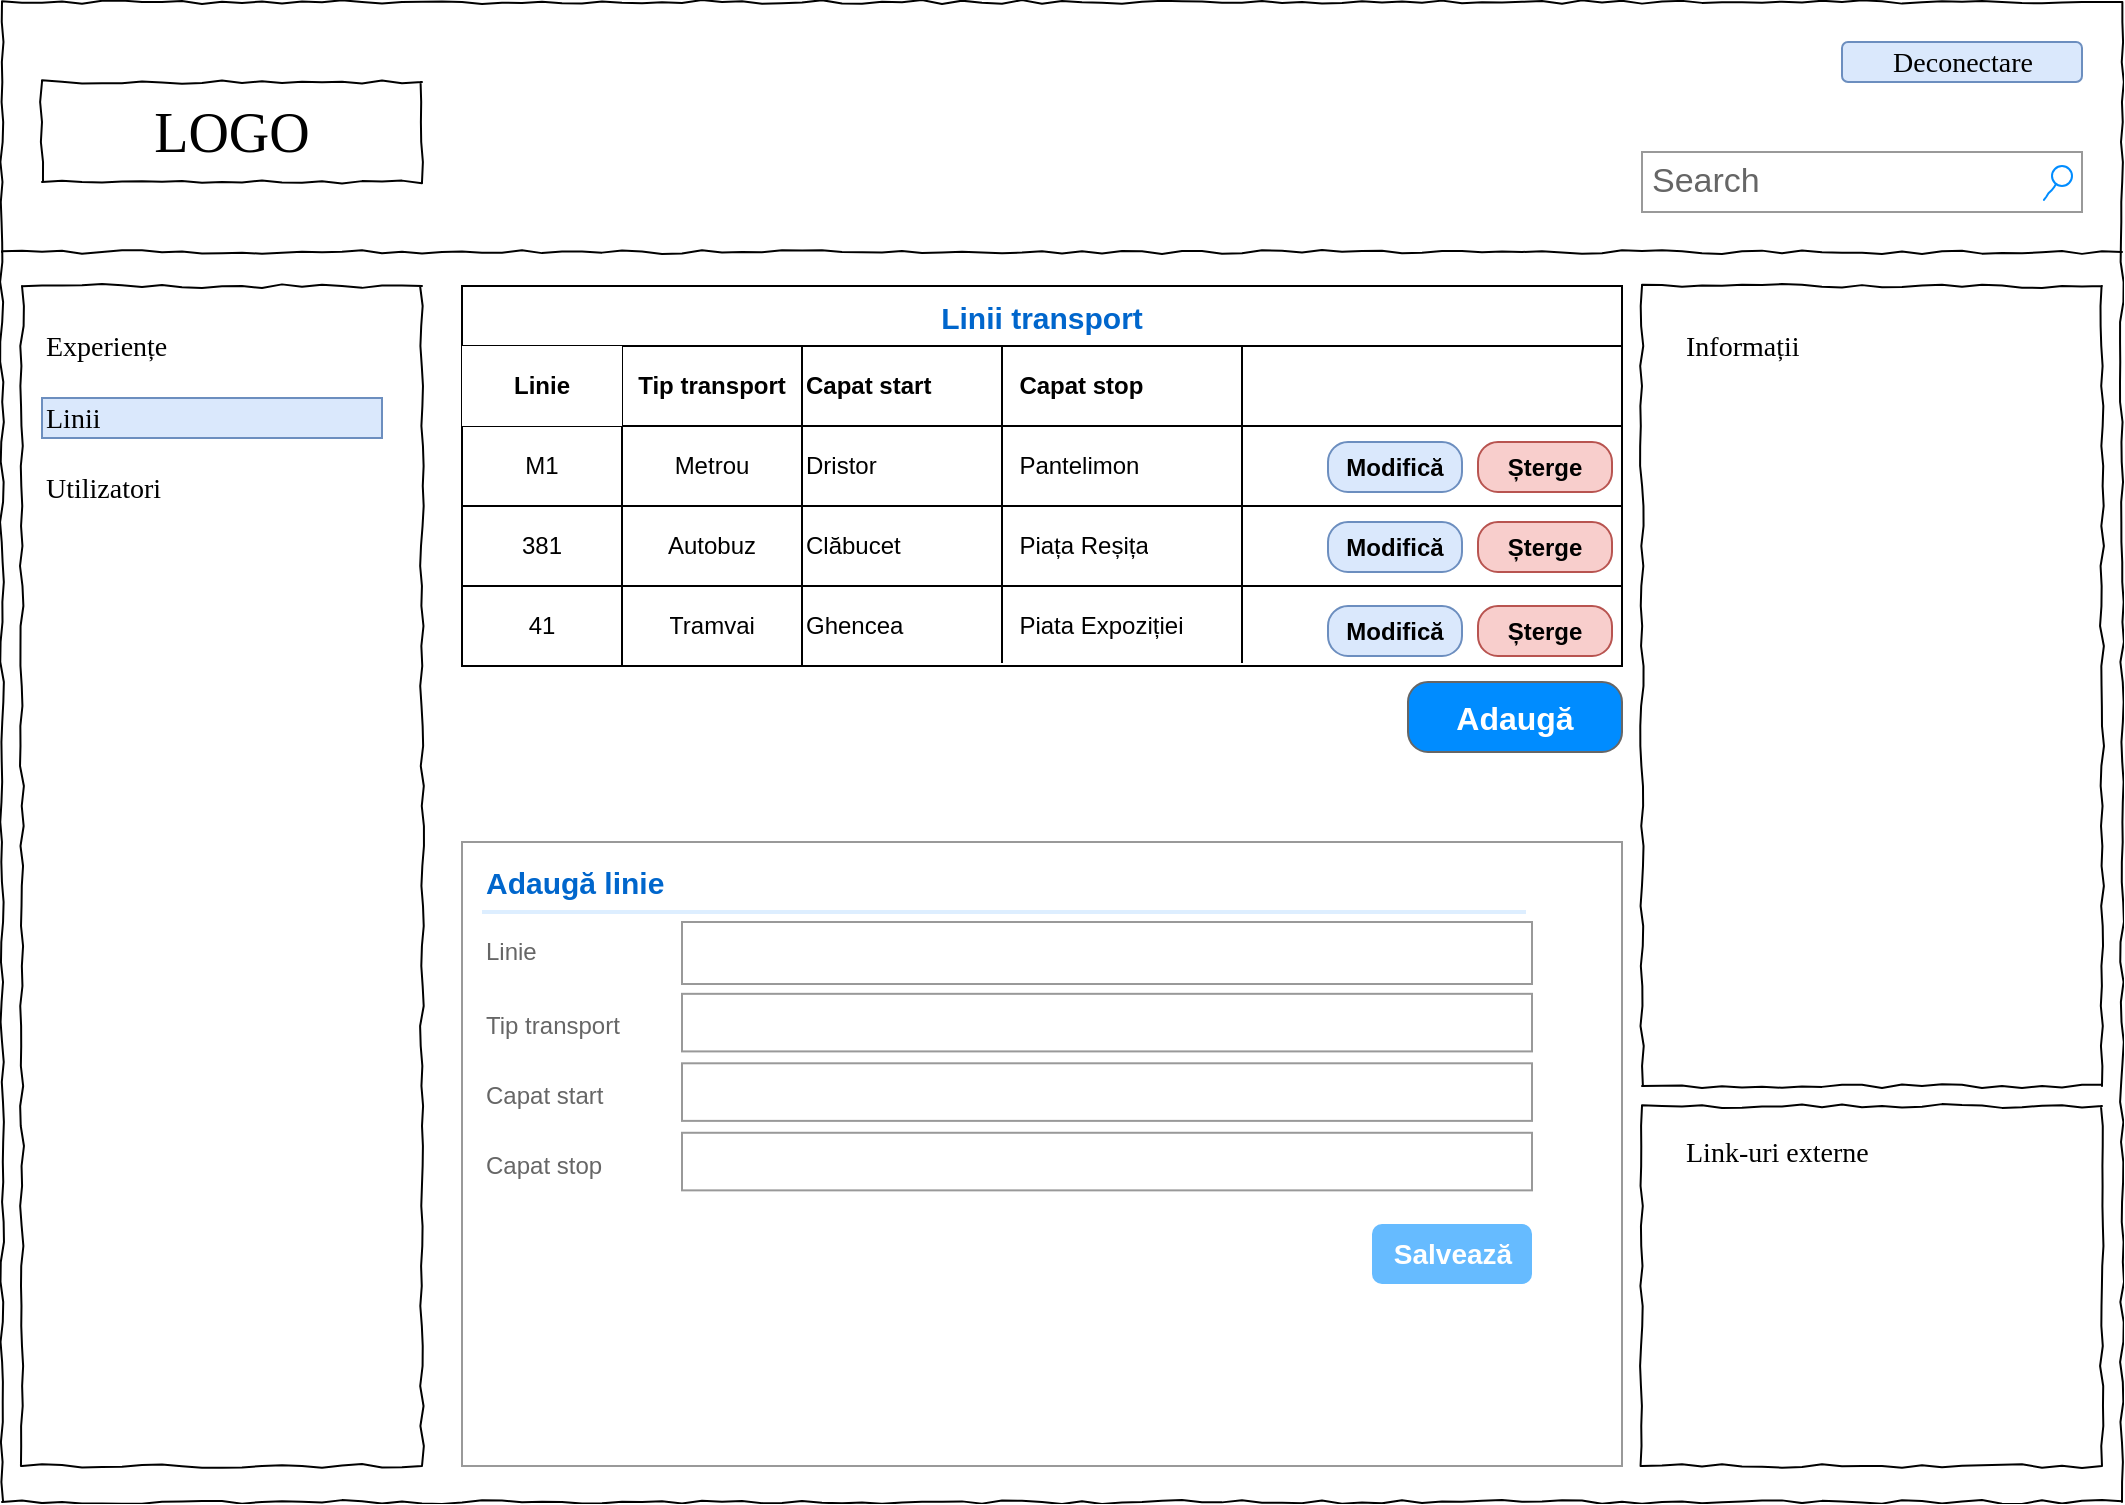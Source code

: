 <mxfile version="20.3.0" type="device"><diagram name="Page-1" id="03018318-947c-dd8e-b7a3-06fadd420f32"><mxGraphModel dx="1102" dy="865" grid="1" gridSize="10" guides="1" tooltips="1" connect="1" arrows="1" fold="1" page="1" pageScale="1" pageWidth="1100" pageHeight="850" background="none" math="0" shadow="0"><root><mxCell id="0"/><mxCell id="1" parent="0"/><mxCell id="677b7b8949515195-1" value="" style="whiteSpace=wrap;html=1;rounded=0;shadow=0;labelBackgroundColor=none;strokeColor=#000000;strokeWidth=1;fillColor=none;fontFamily=Verdana;fontSize=12;fontColor=#000000;align=center;comic=1;" parent="1" vertex="1"><mxGeometry x="20" y="20" width="1060" height="750" as="geometry"/></mxCell><mxCell id="677b7b8949515195-2" value="LOGO" style="whiteSpace=wrap;html=1;rounded=0;shadow=0;labelBackgroundColor=none;strokeWidth=1;fontFamily=Verdana;fontSize=28;align=center;comic=1;" parent="1" vertex="1"><mxGeometry x="40" y="60" width="190" height="50" as="geometry"/></mxCell><mxCell id="677b7b8949515195-3" value="Search" style="strokeWidth=1;shadow=0;dashed=0;align=center;html=1;shape=mxgraph.mockup.forms.searchBox;strokeColor=#999999;mainText=;strokeColor2=#008cff;fontColor=#666666;fontSize=17;align=left;spacingLeft=3;rounded=0;labelBackgroundColor=none;comic=1;" parent="1" vertex="1"><mxGeometry x="840" y="95" width="220" height="30" as="geometry"/></mxCell><mxCell id="677b7b8949515195-7" value="Deconectare" style="text;html=1;points=[];align=center;verticalAlign=top;spacingTop=-4;fontSize=14;fontFamily=Verdana;fillColor=#dae8fc;strokeColor=#6c8ebf;rounded=1;" parent="1" vertex="1"><mxGeometry x="940" y="40" width="120" height="20" as="geometry"/></mxCell><mxCell id="677b7b8949515195-8" value="" style="whiteSpace=wrap;html=1;rounded=0;shadow=0;labelBackgroundColor=none;strokeWidth=1;fillColor=none;fontFamily=Verdana;fontSize=12;align=center;comic=1;" parent="1" vertex="1"><mxGeometry x="30" y="162" width="200" height="590" as="geometry"/></mxCell><mxCell id="677b7b8949515195-9" value="" style="line;strokeWidth=1;html=1;rounded=0;shadow=0;labelBackgroundColor=none;fillColor=none;fontFamily=Verdana;fontSize=14;fontColor=#000000;align=center;comic=1;" parent="1" vertex="1"><mxGeometry x="20" y="140" width="1060" height="10" as="geometry"/></mxCell><mxCell id="677b7b8949515195-25" value="" style="whiteSpace=wrap;html=1;rounded=0;shadow=0;labelBackgroundColor=none;strokeWidth=1;fillColor=none;fontFamily=Verdana;fontSize=12;align=center;comic=1;" parent="1" vertex="1"><mxGeometry x="840" y="162" width="230" height="400" as="geometry"/></mxCell><mxCell id="677b7b8949515195-26" value="" style="whiteSpace=wrap;html=1;rounded=0;shadow=0;labelBackgroundColor=none;strokeWidth=1;fillColor=none;fontFamily=Verdana;fontSize=12;align=center;comic=1;" parent="1" vertex="1"><mxGeometry x="840" y="572" width="230" height="180" as="geometry"/></mxCell><mxCell id="677b7b8949515195-27" value="Experiențe" style="text;html=1;points=[];align=left;verticalAlign=top;spacingTop=-4;fontSize=14;fontFamily=Verdana;fillColor=none;strokeColor=none;" parent="1" vertex="1"><mxGeometry x="40" y="182" width="170" height="20" as="geometry"/></mxCell><mxCell id="677b7b8949515195-28" value="Linii" style="text;html=1;points=[];align=left;verticalAlign=top;spacingTop=-4;fontSize=14;fontFamily=Verdana;fillColor=#dae8fc;strokeColor=#6c8ebf;" parent="1" vertex="1"><mxGeometry x="40" y="218" width="170" height="20" as="geometry"/></mxCell><mxCell id="677b7b8949515195-29" value="Utilizatori" style="text;html=1;points=[];align=left;verticalAlign=top;spacingTop=-4;fontSize=14;fontFamily=Verdana" parent="1" vertex="1"><mxGeometry x="40" y="253" width="170" height="20" as="geometry"/></mxCell><mxCell id="677b7b8949515195-42" value="Link-uri externe" style="text;html=1;points=[];align=left;verticalAlign=top;spacingTop=-4;fontSize=14;fontFamily=Verdana" parent="1" vertex="1"><mxGeometry x="860" y="585" width="170" height="20" as="geometry"/></mxCell><mxCell id="677b7b8949515195-44" value="Informații" style="text;html=1;points=[];align=left;verticalAlign=top;spacingTop=-4;fontSize=14;fontFamily=Verdana" parent="1" vertex="1"><mxGeometry x="860" y="182" width="170" height="20" as="geometry"/></mxCell><mxCell id="Ou275GUrdAD5kwG1LK3D-1" value="Linii transport" style="shape=table;startSize=30;container=1;collapsible=0;childLayout=tableLayout;fontStyle=1;align=center;fontSize=15;fontColor=#0066CC;" parent="1" vertex="1"><mxGeometry x="250" y="162" width="580" height="190" as="geometry"/></mxCell><mxCell id="Ou275GUrdAD5kwG1LK3D-2" value="" style="shape=tableRow;horizontal=0;startSize=0;swimlaneHead=0;swimlaneBody=0;top=0;left=0;bottom=0;right=0;collapsible=0;dropTarget=0;fillColor=none;points=[[0,0.5],[1,0.5]];portConstraint=eastwest;" parent="Ou275GUrdAD5kwG1LK3D-1" vertex="1"><mxGeometry y="30" width="580" height="40" as="geometry"/></mxCell><mxCell id="Ou275GUrdAD5kwG1LK3D-3" value="Linie" style="shape=partialRectangle;html=1;whiteSpace=wrap;connectable=0;fillColor=default;top=0;left=0;bottom=0;right=0;overflow=hidden;fontStyle=1" parent="Ou275GUrdAD5kwG1LK3D-2" vertex="1"><mxGeometry width="80" height="40" as="geometry"><mxRectangle width="80" height="40" as="alternateBounds"/></mxGeometry></mxCell><mxCell id="Ou275GUrdAD5kwG1LK3D-4" value="Tip transport" style="shape=partialRectangle;html=1;whiteSpace=wrap;connectable=0;fillColor=none;top=0;left=0;bottom=0;right=0;overflow=hidden;fontStyle=1" parent="Ou275GUrdAD5kwG1LK3D-2" vertex="1"><mxGeometry x="80" width="90" height="40" as="geometry"><mxRectangle width="90" height="40" as="alternateBounds"/></mxGeometry></mxCell><mxCell id="Ou275GUrdAD5kwG1LK3D-5" value="Capat start&lt;span style=&quot;white-space: pre;&quot;&gt;&#9;&lt;/span&gt;&lt;span style=&quot;white-space: pre;&quot;&gt;&#9;&lt;/span&gt;Capat stop" style="shape=partialRectangle;html=1;whiteSpace=wrap;connectable=0;fillColor=none;top=0;left=0;bottom=0;right=0;overflow=hidden;align=left;fontStyle=1" parent="Ou275GUrdAD5kwG1LK3D-2" vertex="1"><mxGeometry x="170" width="410" height="40" as="geometry"><mxRectangle width="410" height="40" as="alternateBounds"/></mxGeometry></mxCell><mxCell id="Ou275GUrdAD5kwG1LK3D-6" value="" style="shape=tableRow;horizontal=0;startSize=0;swimlaneHead=0;swimlaneBody=0;top=0;left=0;bottom=0;right=0;collapsible=0;dropTarget=0;fillColor=none;points=[[0,0.5],[1,0.5]];portConstraint=eastwest;" parent="Ou275GUrdAD5kwG1LK3D-1" vertex="1"><mxGeometry y="70" width="580" height="40" as="geometry"/></mxCell><mxCell id="Ou275GUrdAD5kwG1LK3D-7" value="M1" style="shape=partialRectangle;html=1;whiteSpace=wrap;connectable=0;fillColor=none;top=0;left=0;bottom=0;right=0;overflow=hidden;" parent="Ou275GUrdAD5kwG1LK3D-6" vertex="1"><mxGeometry width="80" height="40" as="geometry"><mxRectangle width="80" height="40" as="alternateBounds"/></mxGeometry></mxCell><mxCell id="Ou275GUrdAD5kwG1LK3D-8" value="Metrou" style="shape=partialRectangle;html=1;whiteSpace=wrap;connectable=0;fillColor=none;top=0;left=0;bottom=0;right=0;overflow=hidden;" parent="Ou275GUrdAD5kwG1LK3D-6" vertex="1"><mxGeometry x="80" width="90" height="40" as="geometry"><mxRectangle width="90" height="40" as="alternateBounds"/></mxGeometry></mxCell><mxCell id="Ou275GUrdAD5kwG1LK3D-9" value="Dristor&lt;span style=&quot;white-space: pre;&quot;&gt;&#9;&lt;/span&gt;&lt;span style=&quot;white-space: pre;&quot;&gt;&#9;&lt;/span&gt;&lt;span style=&quot;white-space: pre;&quot;&gt;&#9;&lt;/span&gt;Pantelimon" style="shape=partialRectangle;html=1;whiteSpace=wrap;connectable=0;fillColor=none;top=0;left=0;bottom=0;right=0;overflow=hidden;align=left;" parent="Ou275GUrdAD5kwG1LK3D-6" vertex="1"><mxGeometry x="170" width="410" height="40" as="geometry"><mxRectangle width="410" height="40" as="alternateBounds"/></mxGeometry></mxCell><mxCell id="O4532p2VgqEjAG5KP4Ny-5" value="" style="shape=tableRow;horizontal=0;startSize=0;swimlaneHead=0;swimlaneBody=0;top=0;left=0;bottom=0;right=0;collapsible=0;dropTarget=0;fillColor=none;points=[[0,0.5],[1,0.5]];portConstraint=eastwest;" vertex="1" parent="Ou275GUrdAD5kwG1LK3D-1"><mxGeometry y="110" width="580" height="40" as="geometry"/></mxCell><mxCell id="O4532p2VgqEjAG5KP4Ny-6" value="381" style="shape=partialRectangle;html=1;whiteSpace=wrap;connectable=0;fillColor=none;top=0;left=0;bottom=0;right=0;overflow=hidden;" vertex="1" parent="O4532p2VgqEjAG5KP4Ny-5"><mxGeometry width="80" height="40" as="geometry"><mxRectangle width="80" height="40" as="alternateBounds"/></mxGeometry></mxCell><mxCell id="O4532p2VgqEjAG5KP4Ny-7" value="Autobuz" style="shape=partialRectangle;html=1;whiteSpace=wrap;connectable=0;fillColor=none;top=0;left=0;bottom=0;right=0;overflow=hidden;" vertex="1" parent="O4532p2VgqEjAG5KP4Ny-5"><mxGeometry x="80" width="90" height="40" as="geometry"><mxRectangle width="90" height="40" as="alternateBounds"/></mxGeometry></mxCell><mxCell id="O4532p2VgqEjAG5KP4Ny-8" value="Clăbucet&lt;span style=&quot;white-space: pre;&quot;&gt;&#9;&lt;/span&gt;&lt;span style=&quot;white-space: pre;&quot;&gt;&#9;&lt;/span&gt;&lt;span style=&quot;white-space: pre;&quot;&gt;&#9;&lt;/span&gt;Piața Reșița" style="shape=partialRectangle;html=1;whiteSpace=wrap;connectable=0;fillColor=none;top=0;left=0;bottom=0;right=0;overflow=hidden;align=left;" vertex="1" parent="O4532p2VgqEjAG5KP4Ny-5"><mxGeometry x="170" width="410" height="40" as="geometry"><mxRectangle width="410" height="40" as="alternateBounds"/></mxGeometry></mxCell><mxCell id="O4532p2VgqEjAG5KP4Ny-9" value="" style="shape=tableRow;horizontal=0;startSize=0;swimlaneHead=0;swimlaneBody=0;top=0;left=0;bottom=0;right=0;collapsible=0;dropTarget=0;fillColor=none;points=[[0,0.5],[1,0.5]];portConstraint=eastwest;" vertex="1" parent="Ou275GUrdAD5kwG1LK3D-1"><mxGeometry y="150" width="580" height="40" as="geometry"/></mxCell><mxCell id="O4532p2VgqEjAG5KP4Ny-10" value="41" style="shape=partialRectangle;html=1;whiteSpace=wrap;connectable=0;fillColor=none;top=0;left=0;bottom=0;right=0;overflow=hidden;" vertex="1" parent="O4532p2VgqEjAG5KP4Ny-9"><mxGeometry width="80" height="40" as="geometry"><mxRectangle width="80" height="40" as="alternateBounds"/></mxGeometry></mxCell><mxCell id="O4532p2VgqEjAG5KP4Ny-11" value="Tramvai" style="shape=partialRectangle;html=1;whiteSpace=wrap;connectable=0;fillColor=none;top=0;left=0;bottom=0;right=0;overflow=hidden;" vertex="1" parent="O4532p2VgqEjAG5KP4Ny-9"><mxGeometry x="80" width="90" height="40" as="geometry"><mxRectangle width="90" height="40" as="alternateBounds"/></mxGeometry></mxCell><mxCell id="O4532p2VgqEjAG5KP4Ny-12" value="Ghencea&lt;span style=&quot;white-space: pre;&quot;&gt;&#9;&lt;/span&gt;&lt;span style=&quot;white-space: pre;&quot;&gt;&#9;&lt;/span&gt;&lt;span style=&quot;white-space: pre;&quot;&gt;&#9;&lt;/span&gt;Piata Expoziției" style="shape=partialRectangle;html=1;whiteSpace=wrap;connectable=0;fillColor=none;top=0;left=0;bottom=0;right=0;overflow=hidden;align=left;" vertex="1" parent="O4532p2VgqEjAG5KP4Ny-9"><mxGeometry x="170" width="410" height="40" as="geometry"><mxRectangle width="410" height="40" as="alternateBounds"/></mxGeometry></mxCell><mxCell id="Ou275GUrdAD5kwG1LK3D-14" value="Adaugă" style="strokeWidth=1;shadow=0;dashed=0;align=center;html=1;shape=mxgraph.mockup.buttons.button;strokeColor=#666666;fontColor=#ffffff;mainText=;buttonStyle=round;fontSize=16;fontStyle=1;fillColor=#008cff;whiteSpace=wrap;" parent="1" vertex="1"><mxGeometry x="723" y="360" width="107" height="35" as="geometry"/></mxCell><mxCell id="Ou275GUrdAD5kwG1LK3D-15" value="" style="strokeWidth=1;shadow=0;dashed=0;align=center;html=1;shape=mxgraph.mockup.forms.rrect;rSize=0;strokeColor=#999999;fillColor=#ffffff;fontSize=11;" parent="1" vertex="1"><mxGeometry x="250" y="440" width="580" height="312" as="geometry"/></mxCell><mxCell id="Ou275GUrdAD5kwG1LK3D-16" value="Adaugă linie" style="strokeWidth=1;shadow=0;dashed=0;align=center;html=1;shape=mxgraph.mockup.forms.anchor;fontSize=15;fontColor=#0066CC;align=left;resizeWidth=1;spacingLeft=0;fontStyle=1;labelBackgroundColor=default;" parent="Ou275GUrdAD5kwG1LK3D-15" vertex="1"><mxGeometry width="290" height="20" relative="1" as="geometry"><mxPoint x="10" y="10" as="offset"/></mxGeometry></mxCell><mxCell id="Ou275GUrdAD5kwG1LK3D-17" value="" style="shape=line;strokeColor=#ddeeff;strokeWidth=2;html=1;resizeWidth=1;" parent="Ou275GUrdAD5kwG1LK3D-15" vertex="1"><mxGeometry width="522" height="10" relative="1" as="geometry"><mxPoint x="10" y="30" as="offset"/></mxGeometry></mxCell><mxCell id="O4532p2VgqEjAG5KP4Ny-13" value="Adaugă linie" style="strokeWidth=1;shadow=0;dashed=0;align=center;html=1;shape=mxgraph.mockup.forms.anchor;fontSize=15;fontColor=#0066CC;align=left;resizeWidth=1;spacingLeft=0;fontStyle=1;labelBackgroundColor=default;" vertex="1" parent="Ou275GUrdAD5kwG1LK3D-15"><mxGeometry width="290" height="20" relative="1" as="geometry"><mxPoint x="10" y="10" as="offset"/></mxGeometry></mxCell><mxCell id="Ou275GUrdAD5kwG1LK3D-50" value="Modifică" style="strokeWidth=1;shadow=0;dashed=0;align=center;html=1;shape=mxgraph.mockup.buttons.button;strokeColor=#6c8ebf;mainText=;buttonStyle=round;fontSize=12;fontStyle=1;fillColor=#dae8fc;whiteSpace=wrap;" parent="1" vertex="1"><mxGeometry x="683" y="322" width="67" height="25" as="geometry"/></mxCell><mxCell id="Ou275GUrdAD5kwG1LK3D-51" value="Șterge" style="strokeWidth=1;shadow=0;dashed=0;align=center;html=1;shape=mxgraph.mockup.buttons.button;strokeColor=#b85450;mainText=;buttonStyle=round;fontSize=12;fontStyle=1;fillColor=#f8cecc;whiteSpace=wrap;" parent="1" vertex="1"><mxGeometry x="758" y="322" width="67" height="25" as="geometry"/></mxCell><mxCell id="Ou275GUrdAD5kwG1LK3D-53" value="Modifică" style="strokeWidth=1;shadow=0;dashed=0;align=center;html=1;shape=mxgraph.mockup.buttons.button;strokeColor=#6c8ebf;mainText=;buttonStyle=round;fontSize=12;fontStyle=1;fillColor=#dae8fc;whiteSpace=wrap;" parent="1" vertex="1"><mxGeometry x="683" y="240" width="67" height="25" as="geometry"/></mxCell><mxCell id="Ou275GUrdAD5kwG1LK3D-54" value="Șterge" style="strokeWidth=1;shadow=0;dashed=0;align=center;html=1;shape=mxgraph.mockup.buttons.button;strokeColor=#b85450;mainText=;buttonStyle=round;fontSize=12;fontStyle=1;fillColor=#f8cecc;whiteSpace=wrap;" parent="1" vertex="1"><mxGeometry x="758" y="240" width="67" height="25" as="geometry"/></mxCell><mxCell id="Ou275GUrdAD5kwG1LK3D-56" value="Modifică" style="strokeWidth=1;shadow=0;dashed=0;align=center;html=1;shape=mxgraph.mockup.buttons.button;strokeColor=#6c8ebf;mainText=;buttonStyle=round;fontSize=12;fontStyle=1;fillColor=#dae8fc;whiteSpace=wrap;" parent="1" vertex="1"><mxGeometry x="683" y="280" width="67" height="25" as="geometry"/></mxCell><mxCell id="Ou275GUrdAD5kwG1LK3D-57" value="Șterge" style="strokeWidth=1;shadow=0;dashed=0;align=center;html=1;shape=mxgraph.mockup.buttons.button;strokeColor=#b85450;mainText=;buttonStyle=round;fontSize=12;fontStyle=1;fillColor=#f8cecc;whiteSpace=wrap;" parent="1" vertex="1"><mxGeometry x="758" y="280" width="67" height="25" as="geometry"/></mxCell><mxCell id="O4532p2VgqEjAG5KP4Ny-36" value="Salvează" style="strokeWidth=1;shadow=0;dashed=0;align=center;html=1;shape=mxgraph.mockup.forms.rrect;rSize=5;strokeColor=none;fontColor=#ffffff;fillColor=#66bbff;fontSize=14;fontStyle=1;" vertex="1" parent="1"><mxGeometry x="705" y="631" width="80" height="30" as="geometry"/></mxCell><mxCell id="O4532p2VgqEjAG5KP4Ny-37" value="Tip transport" style="strokeWidth=1;shadow=0;dashed=0;align=center;html=1;shape=mxgraph.mockup.forms.anchor;fontSize=12;fontColor=#666666;align=left;resizeWidth=1;spacingLeft=0;" vertex="1" parent="1"><mxGeometry x="260" y="520.52" width="80" height="23.03" as="geometry"/></mxCell><mxCell id="O4532p2VgqEjAG5KP4Ny-38" value="" style="strokeWidth=1;shadow=0;dashed=0;align=center;html=1;shape=mxgraph.mockup.forms.rrect;rSize=0;strokeColor=#999999;fontColor=#666666;align=left;spacingLeft=5;resizeWidth=1;" vertex="1" parent="1"><mxGeometry x="360" y="515.914" width="425" height="28.788" as="geometry"/></mxCell><mxCell id="O4532p2VgqEjAG5KP4Ny-39" value="Capat start" style="strokeWidth=1;shadow=0;dashed=0;align=center;html=1;shape=mxgraph.mockup.forms.anchor;fontSize=12;fontColor=#666666;align=left;resizeWidth=1;spacingLeft=0;" vertex="1" parent="1"><mxGeometry x="260" y="555.258" width="80" height="23.03" as="geometry"/></mxCell><mxCell id="O4532p2VgqEjAG5KP4Ny-40" value="" style="strokeWidth=1;shadow=0;dashed=0;align=center;html=1;shape=mxgraph.mockup.forms.rrect;rSize=0;strokeColor=#999999;fontColor=#666666;align=left;spacingLeft=5;resizeWidth=1;" vertex="1" parent="1"><mxGeometry x="360" y="550.652" width="425" height="28.788" as="geometry"/></mxCell><mxCell id="O4532p2VgqEjAG5KP4Ny-41" value="Capat stop" style="strokeWidth=1;shadow=0;dashed=0;align=center;html=1;shape=mxgraph.mockup.forms.anchor;fontSize=12;fontColor=#666666;align=left;resizeWidth=1;spacingLeft=0;" vertex="1" parent="1"><mxGeometry x="260" y="589.995" width="80" height="23.03" as="geometry"/></mxCell><mxCell id="O4532p2VgqEjAG5KP4Ny-42" value="" style="strokeWidth=1;shadow=0;dashed=0;align=center;html=1;shape=mxgraph.mockup.forms.rrect;rSize=0;strokeColor=#999999;fontColor=#666666;align=left;spacingLeft=5;resizeWidth=1;" vertex="1" parent="1"><mxGeometry x="360" y="585.389" width="425" height="28.788" as="geometry"/></mxCell><mxCell id="O4532p2VgqEjAG5KP4Ny-44" value="Linie" style="strokeWidth=1;shadow=0;dashed=0;align=center;html=1;shape=mxgraph.mockup.forms.anchor;fontSize=12;fontColor=#666666;align=left;resizeWidth=1;spacingLeft=0;" vertex="1" parent="1"><mxGeometry x="260" y="485" width="80" height="20" as="geometry"/></mxCell><mxCell id="O4532p2VgqEjAG5KP4Ny-45" value="" style="strokeWidth=1;shadow=0;dashed=0;align=center;html=1;shape=mxgraph.mockup.forms.rrect;rSize=0;strokeColor=#999999;fontColor=#666666;align=left;spacingLeft=5;resizeWidth=1;" vertex="1" parent="1"><mxGeometry x="360" y="480" width="425" height="31" as="geometry"/></mxCell><mxCell id="O4532p2VgqEjAG5KP4Ny-77" value="" style="shape=partialRectangle;whiteSpace=wrap;html=1;top=0;bottom=0;fillColor=none;" vertex="1" parent="1"><mxGeometry x="520" y="193" width="120" height="157" as="geometry"/></mxCell></root></mxGraphModel></diagram></mxfile>